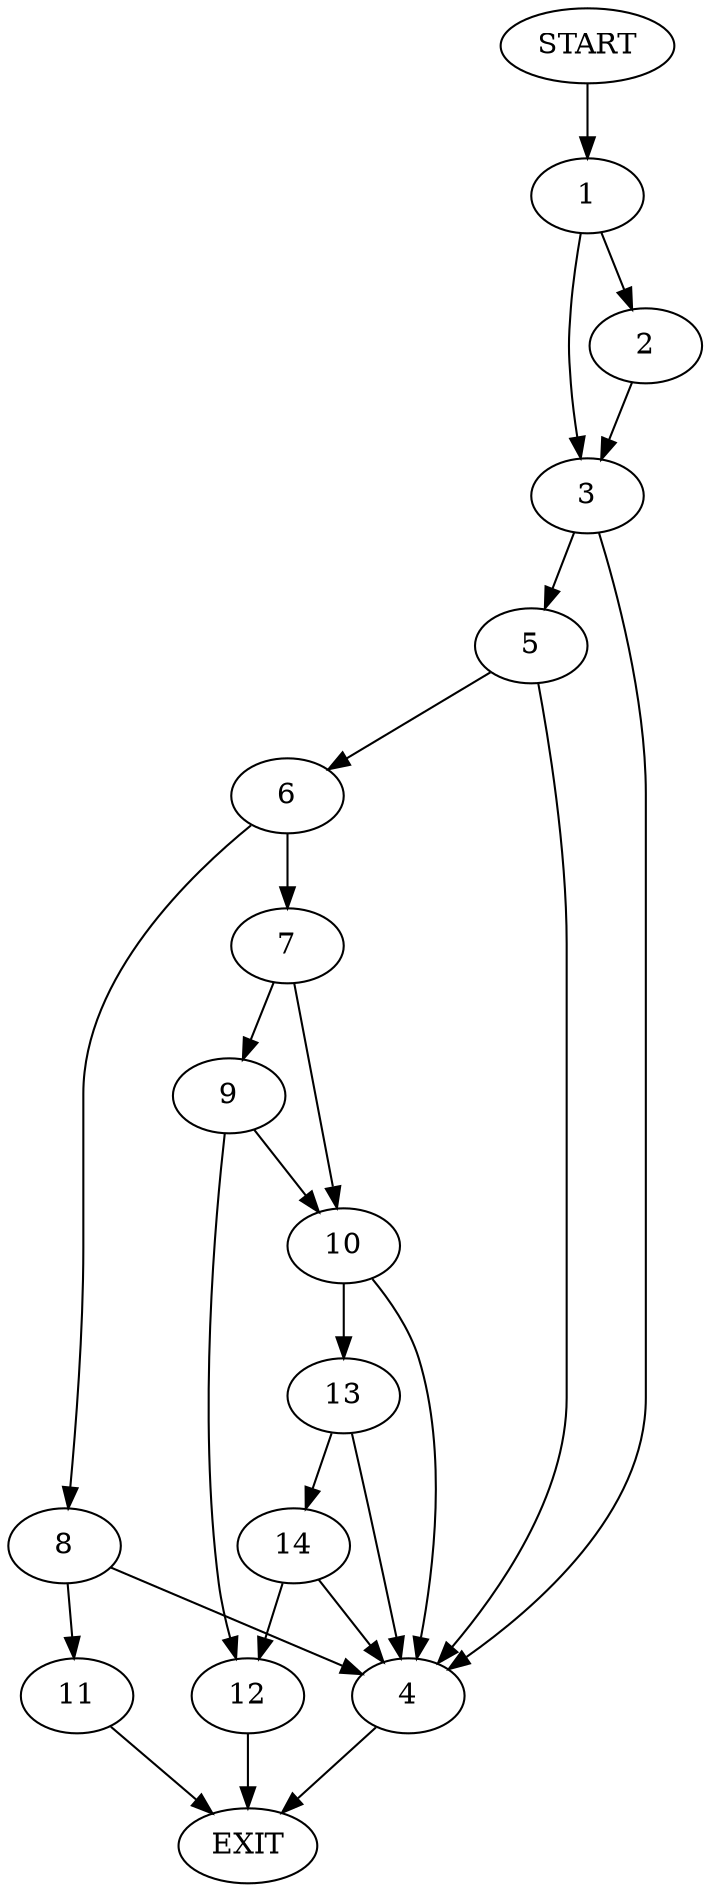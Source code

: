 digraph {
0 [label="START"]
15 [label="EXIT"]
0 -> 1
1 -> 2
1 -> 3
2 -> 3
3 -> 4
3 -> 5
5 -> 6
5 -> 4
4 -> 15
6 -> 7
6 -> 8
7 -> 9
7 -> 10
8 -> 4
8 -> 11
11 -> 15
9 -> 12
9 -> 10
10 -> 4
10 -> 13
12 -> 15
13 -> 4
13 -> 14
14 -> 12
14 -> 4
}
